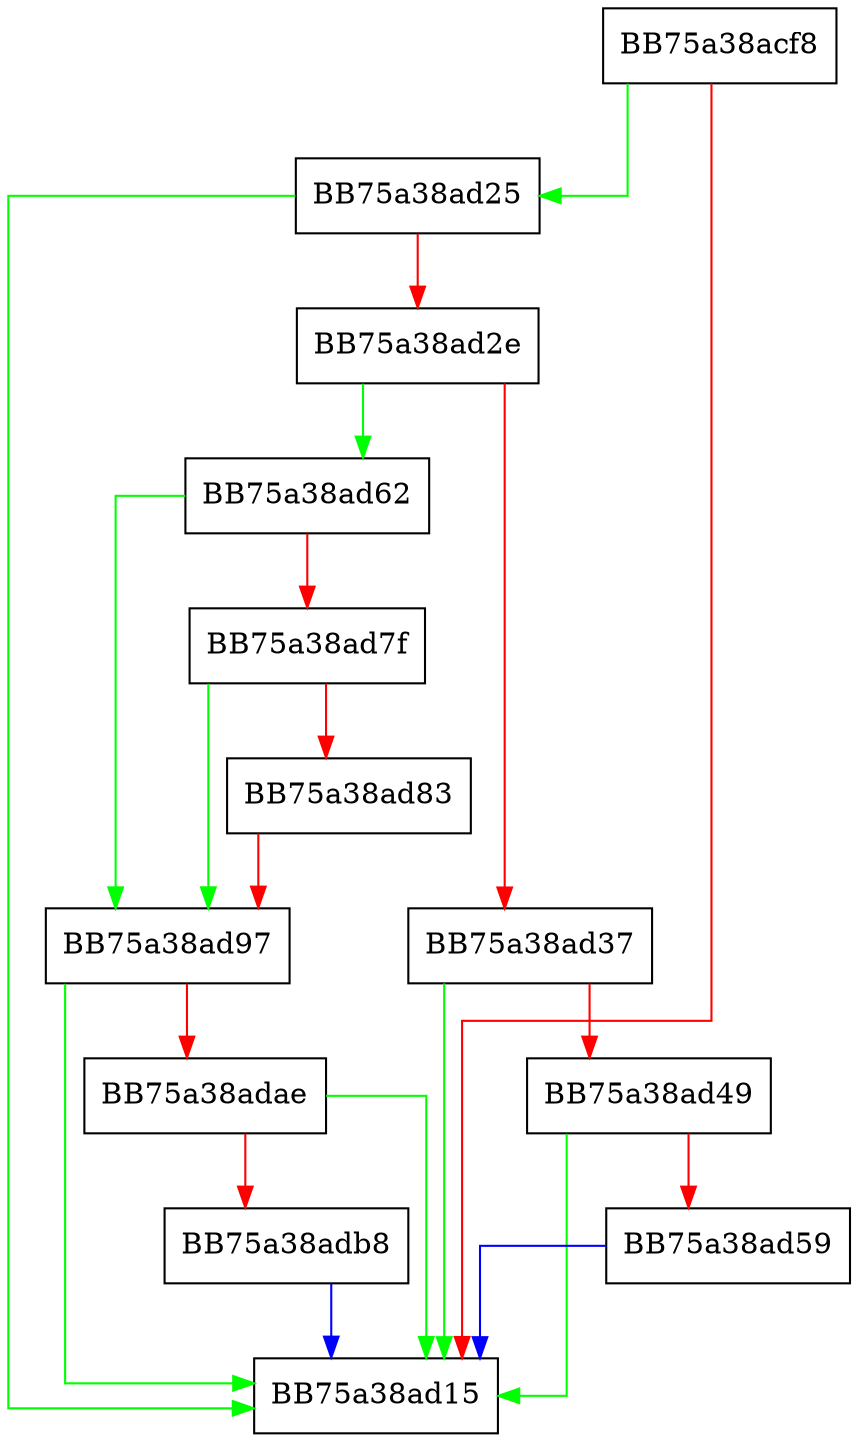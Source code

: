 digraph CheckIntegrityAndSendTelemetry {
  node [shape="box"];
  graph [splines=ortho];
  BB75a38acf8 -> BB75a38ad25 [color="green"];
  BB75a38acf8 -> BB75a38ad15 [color="red"];
  BB75a38ad25 -> BB75a38ad15 [color="green"];
  BB75a38ad25 -> BB75a38ad2e [color="red"];
  BB75a38ad2e -> BB75a38ad62 [color="green"];
  BB75a38ad2e -> BB75a38ad37 [color="red"];
  BB75a38ad37 -> BB75a38ad15 [color="green"];
  BB75a38ad37 -> BB75a38ad49 [color="red"];
  BB75a38ad49 -> BB75a38ad15 [color="green"];
  BB75a38ad49 -> BB75a38ad59 [color="red"];
  BB75a38ad59 -> BB75a38ad15 [color="blue"];
  BB75a38ad62 -> BB75a38ad97 [color="green"];
  BB75a38ad62 -> BB75a38ad7f [color="red"];
  BB75a38ad7f -> BB75a38ad97 [color="green"];
  BB75a38ad7f -> BB75a38ad83 [color="red"];
  BB75a38ad83 -> BB75a38ad97 [color="red"];
  BB75a38ad97 -> BB75a38ad15 [color="green"];
  BB75a38ad97 -> BB75a38adae [color="red"];
  BB75a38adae -> BB75a38ad15 [color="green"];
  BB75a38adae -> BB75a38adb8 [color="red"];
  BB75a38adb8 -> BB75a38ad15 [color="blue"];
}